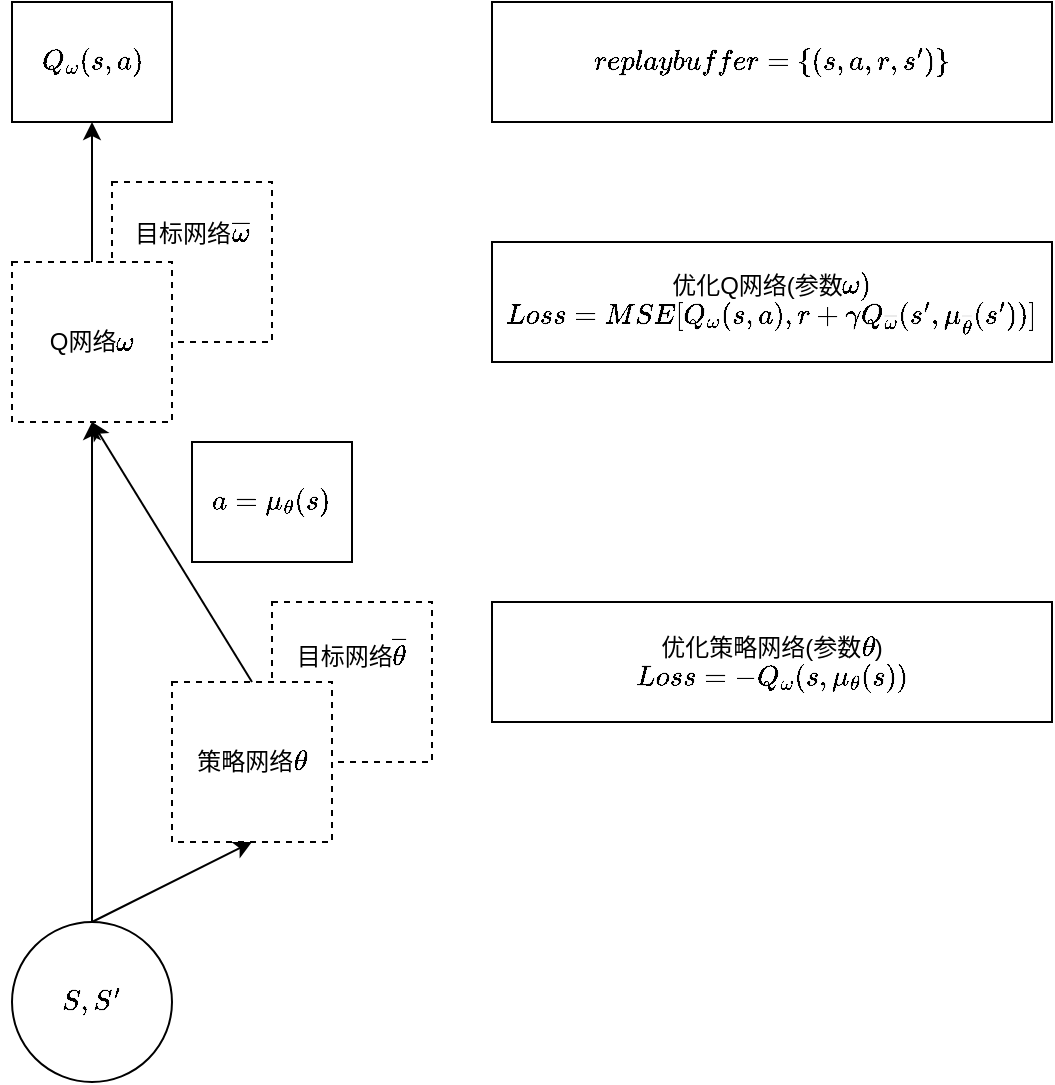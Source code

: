 <mxfile version="22.1.16" type="github">
  <diagram name="第 1 页" id="rKivnOdDJAFtJSjHdzWO">
    <mxGraphModel dx="901" dy="570" grid="1" gridSize="10" guides="1" tooltips="1" connect="1" arrows="1" fold="1" page="1" pageScale="1" pageWidth="827" pageHeight="1169" math="1" shadow="0">
      <root>
        <mxCell id="0" />
        <mxCell id="1" parent="0" />
        <mxCell id="RI4B-3obot8MsITl3LLx-1" value="目标网络\(\overline&lt;br&gt;\theta\)&lt;br&gt;&lt;br&gt;&lt;br&gt;" style="whiteSpace=wrap;html=1;aspect=fixed;dashed=1;" parent="1" vertex="1">
          <mxGeometry x="330" y="490" width="80" height="80" as="geometry" />
        </mxCell>
        <mxCell id="RI4B-3obot8MsITl3LLx-2" value="目标网络\(\overline&lt;br style=&quot;border-color: var(--border-color);&quot;&gt;\omega\)&lt;br&gt;&lt;br&gt;&lt;br&gt;" style="whiteSpace=wrap;html=1;aspect=fixed;dashed=1;" parent="1" vertex="1">
          <mxGeometry x="250" y="280" width="80" height="80" as="geometry" />
        </mxCell>
        <mxCell id="RI4B-3obot8MsITl3LLx-3" style="edgeStyle=orthogonalEdgeStyle;rounded=0;orthogonalLoop=1;jettySize=auto;html=1;entryX=0.5;entryY=1;entryDx=0;entryDy=0;" parent="1" source="RI4B-3obot8MsITl3LLx-4" target="RI4B-3obot8MsITl3LLx-9" edge="1">
          <mxGeometry relative="1" as="geometry" />
        </mxCell>
        <mxCell id="RI4B-3obot8MsITl3LLx-4" value="Q网络\(\omega\)" style="whiteSpace=wrap;html=1;aspect=fixed;dashed=1;" parent="1" vertex="1">
          <mxGeometry x="200" y="320" width="80" height="80" as="geometry" />
        </mxCell>
        <mxCell id="RI4B-3obot8MsITl3LLx-5" value="策略网络\(\theta\)" style="whiteSpace=wrap;html=1;aspect=fixed;dashed=1;" parent="1" vertex="1">
          <mxGeometry x="280" y="530" width="80" height="80" as="geometry" />
        </mxCell>
        <mxCell id="RI4B-3obot8MsITl3LLx-7" style="edgeStyle=orthogonalEdgeStyle;rounded=0;orthogonalLoop=1;jettySize=auto;html=1;entryX=0.5;entryY=1;entryDx=0;entryDy=0;" parent="1" source="RI4B-3obot8MsITl3LLx-8" target="RI4B-3obot8MsITl3LLx-4" edge="1">
          <mxGeometry relative="1" as="geometry" />
        </mxCell>
        <mxCell id="RI4B-3obot8MsITl3LLx-8" value="\(S,S^{\prime}&lt;br&gt;\)" style="ellipse;whiteSpace=wrap;html=1;aspect=fixed;" parent="1" vertex="1">
          <mxGeometry x="200" y="650" width="80" height="80" as="geometry" />
        </mxCell>
        <mxCell id="RI4B-3obot8MsITl3LLx-9" value="\(Q_\omega(s,a)\)" style="rounded=0;whiteSpace=wrap;html=1;" parent="1" vertex="1">
          <mxGeometry x="200" y="190" width="80" height="60" as="geometry" />
        </mxCell>
        <mxCell id="RI4B-3obot8MsITl3LLx-10" value="" style="endArrow=classic;html=1;rounded=0;exitX=0.5;exitY=0;exitDx=0;exitDy=0;entryX=0.5;entryY=1;entryDx=0;entryDy=0;" parent="1" source="RI4B-3obot8MsITl3LLx-8" target="RI4B-3obot8MsITl3LLx-5" edge="1">
          <mxGeometry width="50" height="50" relative="1" as="geometry">
            <mxPoint x="390" y="490" as="sourcePoint" />
            <mxPoint x="440" y="440" as="targetPoint" />
          </mxGeometry>
        </mxCell>
        <mxCell id="RI4B-3obot8MsITl3LLx-11" value="" style="endArrow=classic;html=1;rounded=0;exitX=0.5;exitY=0;exitDx=0;exitDy=0;entryX=0.5;entryY=1;entryDx=0;entryDy=0;" parent="1" source="RI4B-3obot8MsITl3LLx-5" target="RI4B-3obot8MsITl3LLx-4" edge="1">
          <mxGeometry width="50" height="50" relative="1" as="geometry">
            <mxPoint x="390" y="520" as="sourcePoint" />
            <mxPoint x="440" y="470" as="targetPoint" />
          </mxGeometry>
        </mxCell>
        <mxCell id="2qncGRn--N-9Oo_SDniq-1" value="\(a = \mu_\theta&lt;br&gt;(s) \)" style="rounded=0;whiteSpace=wrap;html=1;" vertex="1" parent="1">
          <mxGeometry x="290" y="410" width="80" height="60" as="geometry" />
        </mxCell>
        <mxCell id="2qncGRn--N-9Oo_SDniq-2" value="\(replaybuffer = \{\\(s, a, r, s^\prime&lt;br&gt;\\)\}\)" style="rounded=0;whiteSpace=wrap;html=1;" vertex="1" parent="1">
          <mxGeometry x="440" y="190" width="280" height="60" as="geometry" />
        </mxCell>
        <mxCell id="2qncGRn--N-9Oo_SDniq-3" value="优化Q网络(参数\(\omega)\)&lt;br&gt;\(Loss = MSE[Q_\omega(s,a), r+\gamma Q_\overline&lt;br&gt;\omega(s^\prime&lt;br&gt;,\mu_\overline&lt;br&gt;\theta&lt;br style=&quot;border-color: var(--border-color);&quot;&gt;(s^\prime&lt;br&gt;)&lt;br&gt;)&lt;br&gt;]\)" style="rounded=0;whiteSpace=wrap;html=1;" vertex="1" parent="1">
          <mxGeometry x="440" y="310" width="280" height="60" as="geometry" />
        </mxCell>
        <mxCell id="2qncGRn--N-9Oo_SDniq-4" value="优化策略网络(参数\(\theta\))&lt;br&gt;\(Loss = -Q_\omega(s,\mu_\theta&lt;br style=&quot;border-color: var(--border-color);&quot;&gt;(s)&lt;br&gt;)\)" style="rounded=0;whiteSpace=wrap;html=1;" vertex="1" parent="1">
          <mxGeometry x="440" y="490" width="280" height="60" as="geometry" />
        </mxCell>
      </root>
    </mxGraphModel>
  </diagram>
</mxfile>
